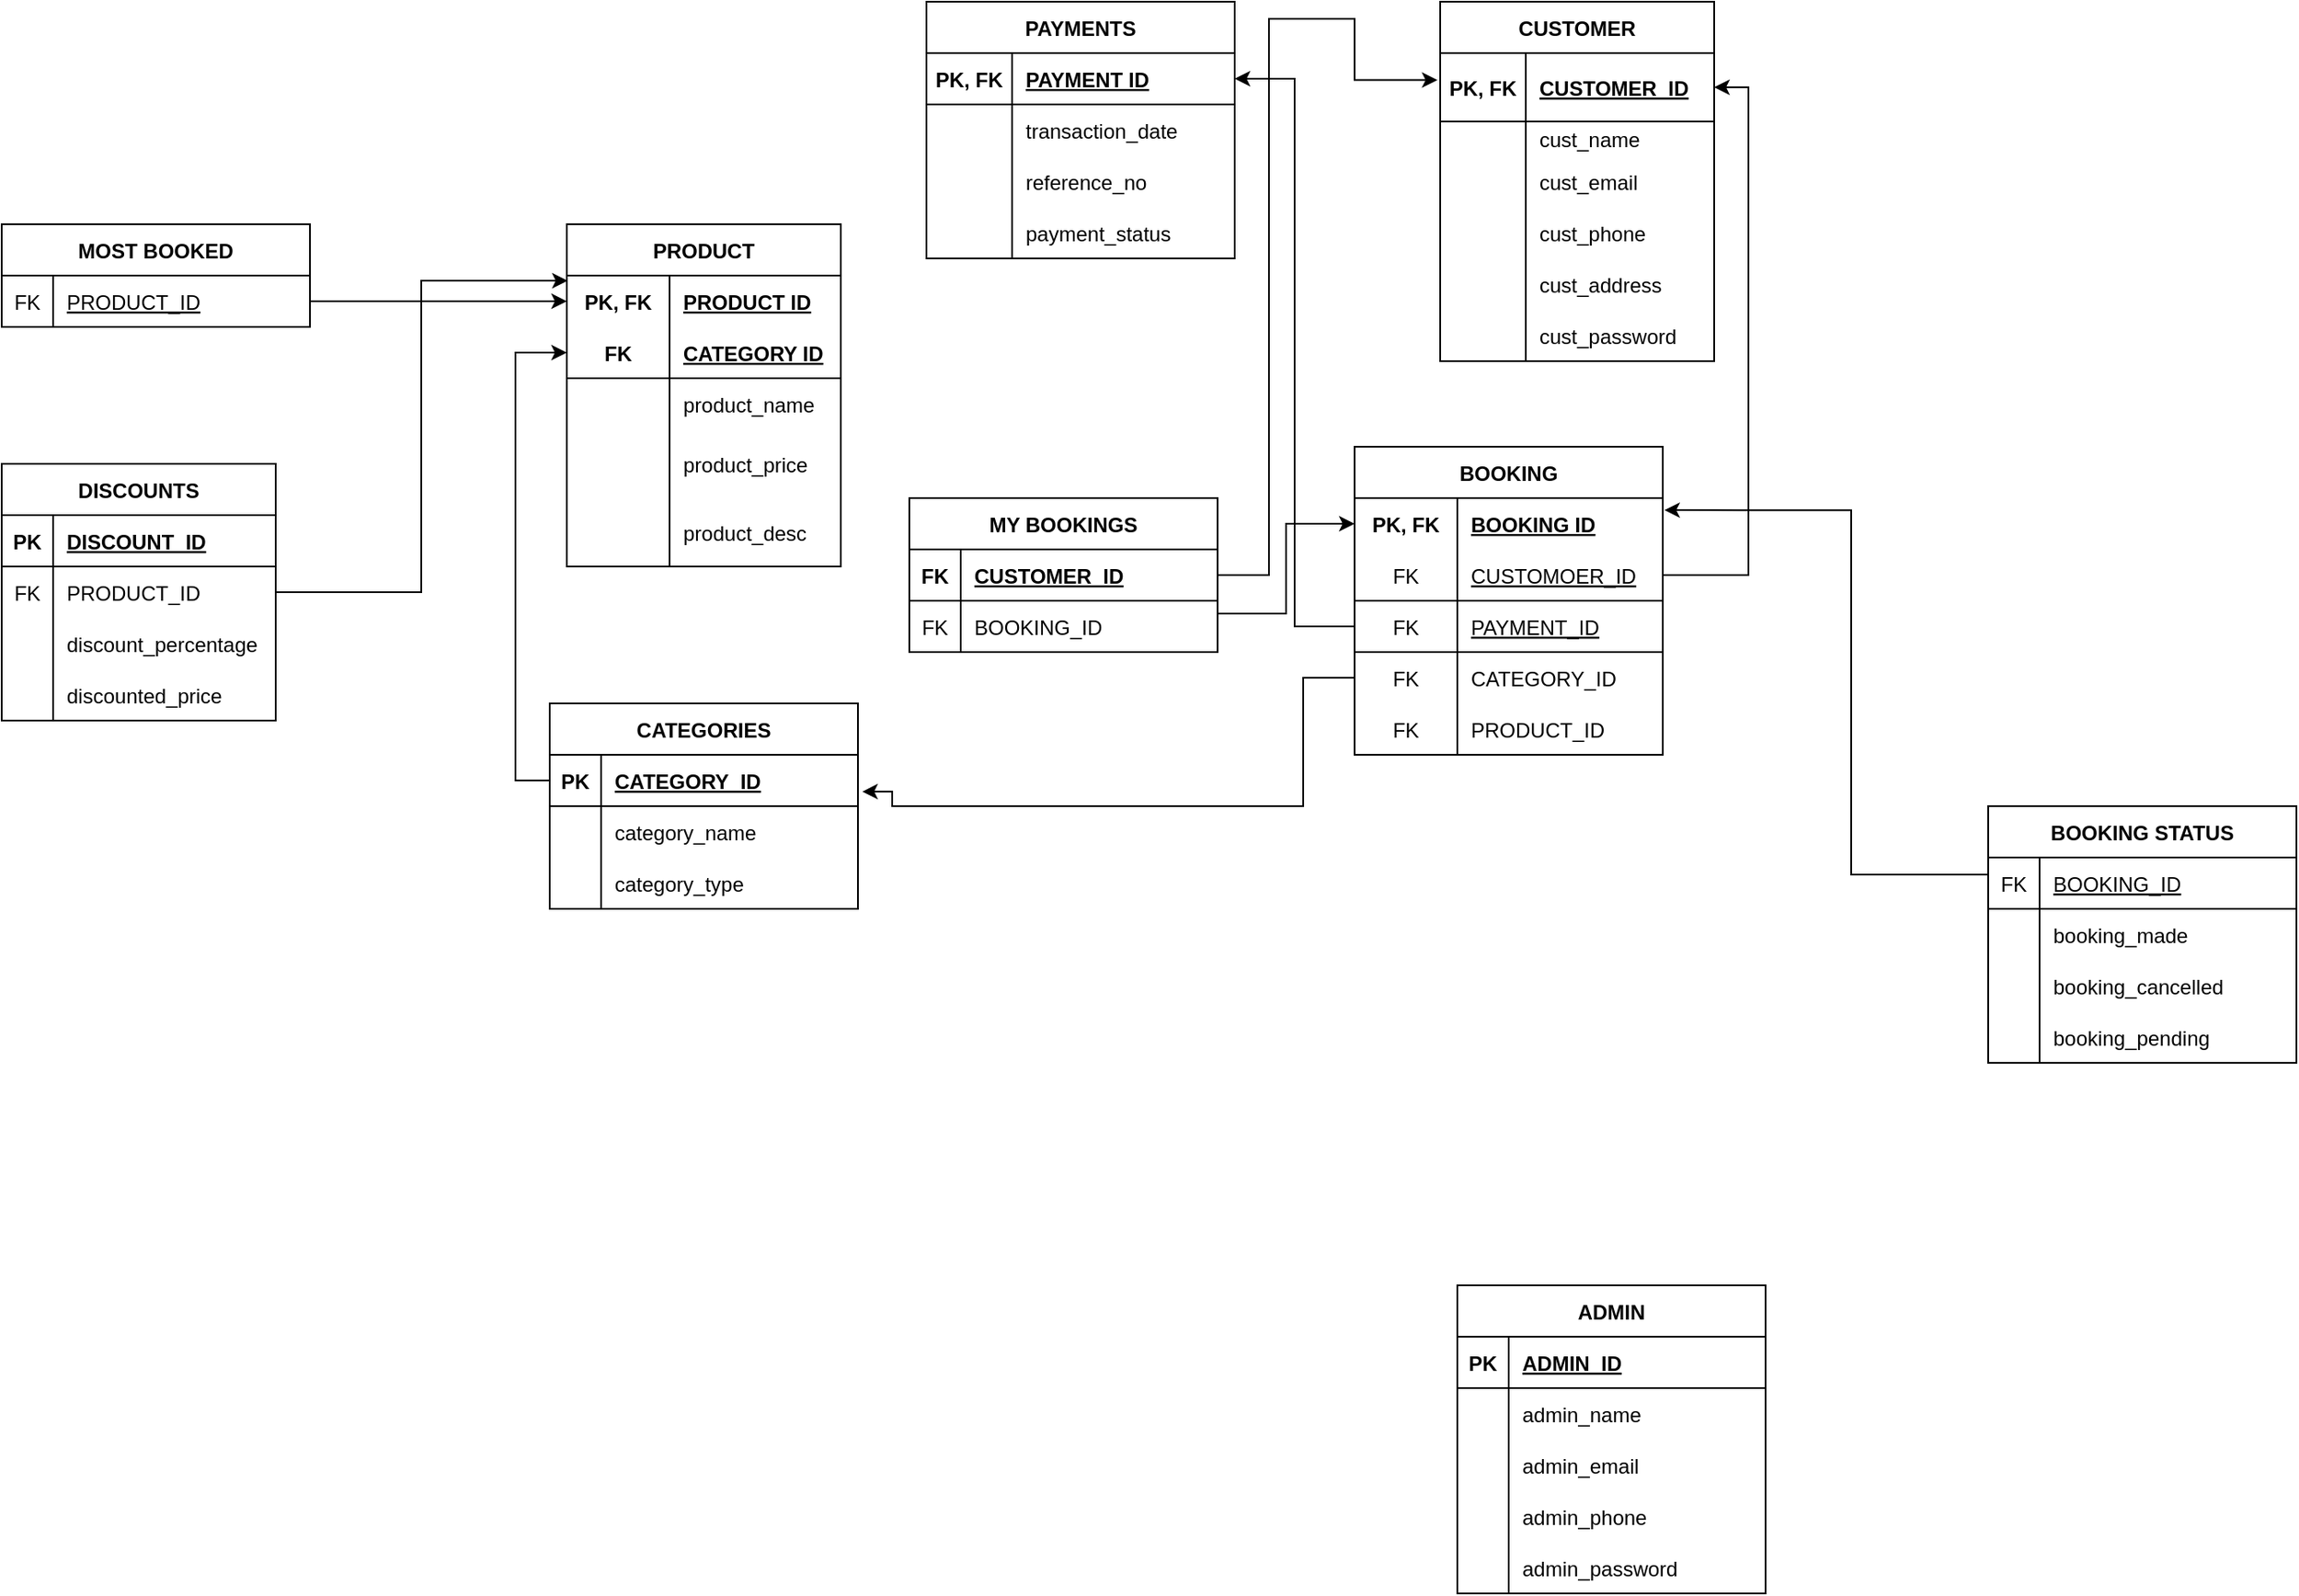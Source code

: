 <mxfile version="20.8.5" type="device"><diagram id="qH-B_JhoZUQrooYRnEQT" name="Page-1"><mxGraphModel dx="2759" dy="991" grid="1" gridSize="10" guides="1" tooltips="1" connect="1" arrows="1" fold="1" page="1" pageScale="1" pageWidth="850" pageHeight="1100" math="0" shadow="0"><root><mxCell id="0"/><mxCell id="1" parent="0"/><mxCell id="MkD4aKDcurR_k4sg-deX-5" value="CUSTOMER" style="shape=table;startSize=30;container=1;collapsible=1;childLayout=tableLayout;fixedRows=1;rowLines=0;fontStyle=1;align=center;resizeLast=1;" parent="1" vertex="1"><mxGeometry x="600" y="30" width="160" height="210" as="geometry"/></mxCell><mxCell id="MkD4aKDcurR_k4sg-deX-6" value="" style="shape=tableRow;horizontal=0;startSize=0;swimlaneHead=0;swimlaneBody=0;fillColor=none;collapsible=0;dropTarget=0;points=[[0,0.5],[1,0.5]];portConstraint=eastwest;top=0;left=0;right=0;bottom=1;" parent="MkD4aKDcurR_k4sg-deX-5" vertex="1"><mxGeometry y="30" width="160" height="40" as="geometry"/></mxCell><mxCell id="MkD4aKDcurR_k4sg-deX-7" value="PK, FK" style="shape=partialRectangle;connectable=0;fillColor=none;top=0;left=0;bottom=0;right=0;fontStyle=1;overflow=hidden;" parent="MkD4aKDcurR_k4sg-deX-6" vertex="1"><mxGeometry width="50" height="40" as="geometry"><mxRectangle width="50" height="40" as="alternateBounds"/></mxGeometry></mxCell><mxCell id="MkD4aKDcurR_k4sg-deX-8" value="CUSTOMER_ID" style="shape=partialRectangle;connectable=0;fillColor=none;top=0;left=0;bottom=0;right=0;align=left;spacingLeft=6;fontStyle=5;overflow=hidden;" parent="MkD4aKDcurR_k4sg-deX-6" vertex="1"><mxGeometry x="50" width="110" height="40" as="geometry"><mxRectangle width="110" height="40" as="alternateBounds"/></mxGeometry></mxCell><mxCell id="MkD4aKDcurR_k4sg-deX-9" value="" style="shape=tableRow;horizontal=0;startSize=0;swimlaneHead=0;swimlaneBody=0;fillColor=none;collapsible=0;dropTarget=0;points=[[0,0.5],[1,0.5]];portConstraint=eastwest;top=0;left=0;right=0;bottom=0;" parent="MkD4aKDcurR_k4sg-deX-5" vertex="1"><mxGeometry y="70" width="160" height="20" as="geometry"/></mxCell><mxCell id="MkD4aKDcurR_k4sg-deX-10" value="" style="shape=partialRectangle;connectable=0;fillColor=none;top=0;left=0;bottom=0;right=0;editable=1;overflow=hidden;" parent="MkD4aKDcurR_k4sg-deX-9" vertex="1"><mxGeometry width="50" height="20" as="geometry"><mxRectangle width="50" height="20" as="alternateBounds"/></mxGeometry></mxCell><mxCell id="MkD4aKDcurR_k4sg-deX-11" value="cust_name" style="shape=partialRectangle;connectable=0;fillColor=none;top=0;left=0;bottom=0;right=0;align=left;spacingLeft=6;overflow=hidden;" parent="MkD4aKDcurR_k4sg-deX-9" vertex="1"><mxGeometry x="50" width="110" height="20" as="geometry"><mxRectangle width="110" height="20" as="alternateBounds"/></mxGeometry></mxCell><mxCell id="MkD4aKDcurR_k4sg-deX-12" value="" style="shape=tableRow;horizontal=0;startSize=0;swimlaneHead=0;swimlaneBody=0;fillColor=none;collapsible=0;dropTarget=0;points=[[0,0.5],[1,0.5]];portConstraint=eastwest;top=0;left=0;right=0;bottom=0;" parent="MkD4aKDcurR_k4sg-deX-5" vertex="1"><mxGeometry y="90" width="160" height="30" as="geometry"/></mxCell><mxCell id="MkD4aKDcurR_k4sg-deX-13" value="" style="shape=partialRectangle;connectable=0;fillColor=none;top=0;left=0;bottom=0;right=0;editable=1;overflow=hidden;" parent="MkD4aKDcurR_k4sg-deX-12" vertex="1"><mxGeometry width="50" height="30" as="geometry"><mxRectangle width="50" height="30" as="alternateBounds"/></mxGeometry></mxCell><mxCell id="MkD4aKDcurR_k4sg-deX-14" value="cust_email" style="shape=partialRectangle;connectable=0;fillColor=none;top=0;left=0;bottom=0;right=0;align=left;spacingLeft=6;overflow=hidden;" parent="MkD4aKDcurR_k4sg-deX-12" vertex="1"><mxGeometry x="50" width="110" height="30" as="geometry"><mxRectangle width="110" height="30" as="alternateBounds"/></mxGeometry></mxCell><mxCell id="MkD4aKDcurR_k4sg-deX-15" value="" style="shape=tableRow;horizontal=0;startSize=0;swimlaneHead=0;swimlaneBody=0;fillColor=none;collapsible=0;dropTarget=0;points=[[0,0.5],[1,0.5]];portConstraint=eastwest;top=0;left=0;right=0;bottom=0;" parent="MkD4aKDcurR_k4sg-deX-5" vertex="1"><mxGeometry y="120" width="160" height="30" as="geometry"/></mxCell><mxCell id="MkD4aKDcurR_k4sg-deX-16" value="" style="shape=partialRectangle;connectable=0;fillColor=none;top=0;left=0;bottom=0;right=0;editable=1;overflow=hidden;" parent="MkD4aKDcurR_k4sg-deX-15" vertex="1"><mxGeometry width="50" height="30" as="geometry"><mxRectangle width="50" height="30" as="alternateBounds"/></mxGeometry></mxCell><mxCell id="MkD4aKDcurR_k4sg-deX-17" value="cust_phone" style="shape=partialRectangle;connectable=0;fillColor=none;top=0;left=0;bottom=0;right=0;align=left;spacingLeft=6;overflow=hidden;" parent="MkD4aKDcurR_k4sg-deX-15" vertex="1"><mxGeometry x="50" width="110" height="30" as="geometry"><mxRectangle width="110" height="30" as="alternateBounds"/></mxGeometry></mxCell><mxCell id="MkD4aKDcurR_k4sg-deX-24" style="shape=tableRow;horizontal=0;startSize=0;swimlaneHead=0;swimlaneBody=0;fillColor=none;collapsible=0;dropTarget=0;points=[[0,0.5],[1,0.5]];portConstraint=eastwest;top=0;left=0;right=0;bottom=0;" parent="MkD4aKDcurR_k4sg-deX-5" vertex="1"><mxGeometry y="150" width="160" height="30" as="geometry"/></mxCell><mxCell id="MkD4aKDcurR_k4sg-deX-25" style="shape=partialRectangle;connectable=0;fillColor=none;top=0;left=0;bottom=0;right=0;editable=1;overflow=hidden;" parent="MkD4aKDcurR_k4sg-deX-24" vertex="1"><mxGeometry width="50" height="30" as="geometry"><mxRectangle width="50" height="30" as="alternateBounds"/></mxGeometry></mxCell><mxCell id="MkD4aKDcurR_k4sg-deX-26" value="cust_address" style="shape=partialRectangle;connectable=0;fillColor=none;top=0;left=0;bottom=0;right=0;align=left;spacingLeft=6;overflow=hidden;" parent="MkD4aKDcurR_k4sg-deX-24" vertex="1"><mxGeometry x="50" width="110" height="30" as="geometry"><mxRectangle width="110" height="30" as="alternateBounds"/></mxGeometry></mxCell><mxCell id="MkD4aKDcurR_k4sg-deX-284" style="shape=tableRow;horizontal=0;startSize=0;swimlaneHead=0;swimlaneBody=0;fillColor=none;collapsible=0;dropTarget=0;points=[[0,0.5],[1,0.5]];portConstraint=eastwest;top=0;left=0;right=0;bottom=0;" parent="MkD4aKDcurR_k4sg-deX-5" vertex="1"><mxGeometry y="180" width="160" height="30" as="geometry"/></mxCell><mxCell id="MkD4aKDcurR_k4sg-deX-285" style="shape=partialRectangle;connectable=0;fillColor=none;top=0;left=0;bottom=0;right=0;editable=1;overflow=hidden;" parent="MkD4aKDcurR_k4sg-deX-284" vertex="1"><mxGeometry width="50" height="30" as="geometry"><mxRectangle width="50" height="30" as="alternateBounds"/></mxGeometry></mxCell><mxCell id="MkD4aKDcurR_k4sg-deX-286" value="cust_password" style="shape=partialRectangle;connectable=0;fillColor=none;top=0;left=0;bottom=0;right=0;align=left;spacingLeft=6;overflow=hidden;" parent="MkD4aKDcurR_k4sg-deX-284" vertex="1"><mxGeometry x="50" width="110" height="30" as="geometry"><mxRectangle width="110" height="30" as="alternateBounds"/></mxGeometry></mxCell><mxCell id="MkD4aKDcurR_k4sg-deX-40" value="PRODUCT" style="shape=table;startSize=30;container=1;collapsible=1;childLayout=tableLayout;fixedRows=1;rowLines=0;fontStyle=1;align=center;resizeLast=1;" parent="1" vertex="1"><mxGeometry x="90" y="160" width="160" height="200" as="geometry"/></mxCell><mxCell id="MkD4aKDcurR_k4sg-deX-41" value="" style="shape=tableRow;horizontal=0;startSize=0;swimlaneHead=0;swimlaneBody=0;fillColor=none;collapsible=0;dropTarget=0;points=[[0,0.5],[1,0.5]];portConstraint=eastwest;top=0;left=0;right=0;bottom=0;" parent="MkD4aKDcurR_k4sg-deX-40" vertex="1"><mxGeometry y="30" width="160" height="30" as="geometry"/></mxCell><mxCell id="MkD4aKDcurR_k4sg-deX-42" value="PK, FK" style="shape=partialRectangle;connectable=0;fillColor=none;top=0;left=0;bottom=0;right=0;fontStyle=1;overflow=hidden;" parent="MkD4aKDcurR_k4sg-deX-41" vertex="1"><mxGeometry width="60" height="30" as="geometry"><mxRectangle width="60" height="30" as="alternateBounds"/></mxGeometry></mxCell><mxCell id="MkD4aKDcurR_k4sg-deX-43" value="PRODUCT ID" style="shape=partialRectangle;connectable=0;fillColor=none;top=0;left=0;bottom=0;right=0;align=left;spacingLeft=6;fontStyle=5;overflow=hidden;" parent="MkD4aKDcurR_k4sg-deX-41" vertex="1"><mxGeometry x="60" width="100" height="30" as="geometry"><mxRectangle width="100" height="30" as="alternateBounds"/></mxGeometry></mxCell><mxCell id="MkD4aKDcurR_k4sg-deX-44" value="" style="shape=tableRow;horizontal=0;startSize=0;swimlaneHead=0;swimlaneBody=0;fillColor=none;collapsible=0;dropTarget=0;points=[[0,0.5],[1,0.5]];portConstraint=eastwest;top=0;left=0;right=0;bottom=1;" parent="MkD4aKDcurR_k4sg-deX-40" vertex="1"><mxGeometry y="60" width="160" height="30" as="geometry"/></mxCell><mxCell id="MkD4aKDcurR_k4sg-deX-45" value="FK" style="shape=partialRectangle;connectable=0;fillColor=none;top=0;left=0;bottom=0;right=0;fontStyle=1;overflow=hidden;" parent="MkD4aKDcurR_k4sg-deX-44" vertex="1"><mxGeometry width="60" height="30" as="geometry"><mxRectangle width="60" height="30" as="alternateBounds"/></mxGeometry></mxCell><mxCell id="MkD4aKDcurR_k4sg-deX-46" value="CATEGORY ID" style="shape=partialRectangle;connectable=0;fillColor=none;top=0;left=0;bottom=0;right=0;align=left;spacingLeft=6;fontStyle=5;overflow=hidden;" parent="MkD4aKDcurR_k4sg-deX-44" vertex="1"><mxGeometry x="60" width="100" height="30" as="geometry"><mxRectangle width="100" height="30" as="alternateBounds"/></mxGeometry></mxCell><mxCell id="MkD4aKDcurR_k4sg-deX-47" value="" style="shape=tableRow;horizontal=0;startSize=0;swimlaneHead=0;swimlaneBody=0;fillColor=none;collapsible=0;dropTarget=0;points=[[0,0.5],[1,0.5]];portConstraint=eastwest;top=0;left=0;right=0;bottom=0;" parent="MkD4aKDcurR_k4sg-deX-40" vertex="1"><mxGeometry y="90" width="160" height="30" as="geometry"/></mxCell><mxCell id="MkD4aKDcurR_k4sg-deX-48" value="" style="shape=partialRectangle;connectable=0;fillColor=none;top=0;left=0;bottom=0;right=0;editable=1;overflow=hidden;" parent="MkD4aKDcurR_k4sg-deX-47" vertex="1"><mxGeometry width="60" height="30" as="geometry"><mxRectangle width="60" height="30" as="alternateBounds"/></mxGeometry></mxCell><mxCell id="MkD4aKDcurR_k4sg-deX-49" value="product_name" style="shape=partialRectangle;connectable=0;fillColor=none;top=0;left=0;bottom=0;right=0;align=left;spacingLeft=6;overflow=hidden;" parent="MkD4aKDcurR_k4sg-deX-47" vertex="1"><mxGeometry x="60" width="100" height="30" as="geometry"><mxRectangle width="100" height="30" as="alternateBounds"/></mxGeometry></mxCell><mxCell id="MkD4aKDcurR_k4sg-deX-50" value="" style="shape=tableRow;horizontal=0;startSize=0;swimlaneHead=0;swimlaneBody=0;fillColor=none;collapsible=0;dropTarget=0;points=[[0,0.5],[1,0.5]];portConstraint=eastwest;top=0;left=0;right=0;bottom=0;" parent="MkD4aKDcurR_k4sg-deX-40" vertex="1"><mxGeometry y="120" width="160" height="40" as="geometry"/></mxCell><mxCell id="MkD4aKDcurR_k4sg-deX-51" value="" style="shape=partialRectangle;connectable=0;fillColor=none;top=0;left=0;bottom=0;right=0;editable=1;overflow=hidden;" parent="MkD4aKDcurR_k4sg-deX-50" vertex="1"><mxGeometry width="60" height="40" as="geometry"><mxRectangle width="60" height="40" as="alternateBounds"/></mxGeometry></mxCell><mxCell id="MkD4aKDcurR_k4sg-deX-52" value="product_price" style="shape=partialRectangle;connectable=0;fillColor=none;top=0;left=0;bottom=0;right=0;align=left;spacingLeft=6;overflow=hidden;" parent="MkD4aKDcurR_k4sg-deX-50" vertex="1"><mxGeometry x="60" width="100" height="40" as="geometry"><mxRectangle width="100" height="40" as="alternateBounds"/></mxGeometry></mxCell><mxCell id="MkD4aKDcurR_k4sg-deX-56" style="shape=tableRow;horizontal=0;startSize=0;swimlaneHead=0;swimlaneBody=0;fillColor=none;collapsible=0;dropTarget=0;points=[[0,0.5],[1,0.5]];portConstraint=eastwest;top=0;left=0;right=0;bottom=0;" parent="MkD4aKDcurR_k4sg-deX-40" vertex="1"><mxGeometry y="160" width="160" height="40" as="geometry"/></mxCell><mxCell id="MkD4aKDcurR_k4sg-deX-57" style="shape=partialRectangle;connectable=0;fillColor=none;top=0;left=0;bottom=0;right=0;editable=1;overflow=hidden;" parent="MkD4aKDcurR_k4sg-deX-56" vertex="1"><mxGeometry width="60" height="40" as="geometry"><mxRectangle width="60" height="40" as="alternateBounds"/></mxGeometry></mxCell><mxCell id="MkD4aKDcurR_k4sg-deX-58" value="product_desc" style="shape=partialRectangle;connectable=0;fillColor=none;top=0;left=0;bottom=0;right=0;align=left;spacingLeft=6;overflow=hidden;" parent="MkD4aKDcurR_k4sg-deX-56" vertex="1"><mxGeometry x="60" width="100" height="40" as="geometry"><mxRectangle width="100" height="40" as="alternateBounds"/></mxGeometry></mxCell><mxCell id="MkD4aKDcurR_k4sg-deX-89" style="edgeStyle=orthogonalEdgeStyle;rounded=0;orthogonalLoop=1;jettySize=auto;html=1;entryX=1;entryY=0.5;entryDx=0;entryDy=0;" parent="1" target="MkD4aKDcurR_k4sg-deX-44" edge="1"><mxGeometry relative="1" as="geometry"><mxPoint x="260" y="395" as="targetPoint"/><Array as="points"><mxPoint x="270" y="395"/><mxPoint x="270" y="235"/></Array></mxGeometry></mxCell><mxCell id="MkD4aKDcurR_k4sg-deX-90" value="CATEGORIES" style="shape=table;startSize=30;container=1;collapsible=1;childLayout=tableLayout;fixedRows=1;rowLines=0;fontStyle=1;align=center;resizeLast=1;" parent="1" vertex="1"><mxGeometry x="80" y="440" width="180" height="120" as="geometry"/></mxCell><mxCell id="MkD4aKDcurR_k4sg-deX-104" value="" style="shape=tableRow;horizontal=0;startSize=0;swimlaneHead=0;swimlaneBody=0;fillColor=none;collapsible=0;dropTarget=0;points=[[0,0.5],[1,0.5]];portConstraint=eastwest;top=0;left=0;right=0;bottom=1;" parent="MkD4aKDcurR_k4sg-deX-90" vertex="1"><mxGeometry y="30" width="180" height="30" as="geometry"/></mxCell><mxCell id="MkD4aKDcurR_k4sg-deX-105" value="PK" style="shape=partialRectangle;connectable=0;fillColor=none;top=0;left=0;bottom=0;right=0;fontStyle=1;overflow=hidden;" parent="MkD4aKDcurR_k4sg-deX-104" vertex="1"><mxGeometry width="30" height="30" as="geometry"><mxRectangle width="30" height="30" as="alternateBounds"/></mxGeometry></mxCell><mxCell id="MkD4aKDcurR_k4sg-deX-106" value="CATEGORY_ID" style="shape=partialRectangle;connectable=0;fillColor=none;top=0;left=0;bottom=0;right=0;align=left;spacingLeft=6;fontStyle=5;overflow=hidden;" parent="MkD4aKDcurR_k4sg-deX-104" vertex="1"><mxGeometry x="30" width="150" height="30" as="geometry"><mxRectangle width="150" height="30" as="alternateBounds"/></mxGeometry></mxCell><mxCell id="MkD4aKDcurR_k4sg-deX-94" value="" style="shape=tableRow;horizontal=0;startSize=0;swimlaneHead=0;swimlaneBody=0;fillColor=none;collapsible=0;dropTarget=0;points=[[0,0.5],[1,0.5]];portConstraint=eastwest;top=0;left=0;right=0;bottom=0;" parent="MkD4aKDcurR_k4sg-deX-90" vertex="1"><mxGeometry y="60" width="180" height="30" as="geometry"/></mxCell><mxCell id="MkD4aKDcurR_k4sg-deX-95" value="" style="shape=partialRectangle;connectable=0;fillColor=none;top=0;left=0;bottom=0;right=0;editable=1;overflow=hidden;" parent="MkD4aKDcurR_k4sg-deX-94" vertex="1"><mxGeometry width="30" height="30" as="geometry"><mxRectangle width="30" height="30" as="alternateBounds"/></mxGeometry></mxCell><mxCell id="MkD4aKDcurR_k4sg-deX-96" value="category_name" style="shape=partialRectangle;connectable=0;fillColor=none;top=0;left=0;bottom=0;right=0;align=left;spacingLeft=6;overflow=hidden;" parent="MkD4aKDcurR_k4sg-deX-94" vertex="1"><mxGeometry x="30" width="150" height="30" as="geometry"><mxRectangle width="150" height="30" as="alternateBounds"/></mxGeometry></mxCell><mxCell id="MkD4aKDcurR_k4sg-deX-97" value="" style="shape=tableRow;horizontal=0;startSize=0;swimlaneHead=0;swimlaneBody=0;fillColor=none;collapsible=0;dropTarget=0;points=[[0,0.5],[1,0.5]];portConstraint=eastwest;top=0;left=0;right=0;bottom=0;" parent="MkD4aKDcurR_k4sg-deX-90" vertex="1"><mxGeometry y="90" width="180" height="30" as="geometry"/></mxCell><mxCell id="MkD4aKDcurR_k4sg-deX-98" value="" style="shape=partialRectangle;connectable=0;fillColor=none;top=0;left=0;bottom=0;right=0;editable=1;overflow=hidden;" parent="MkD4aKDcurR_k4sg-deX-97" vertex="1"><mxGeometry width="30" height="30" as="geometry"><mxRectangle width="30" height="30" as="alternateBounds"/></mxGeometry></mxCell><mxCell id="MkD4aKDcurR_k4sg-deX-99" value="category_type" style="shape=partialRectangle;connectable=0;fillColor=none;top=0;left=0;bottom=0;right=0;align=left;spacingLeft=6;overflow=hidden;" parent="MkD4aKDcurR_k4sg-deX-97" vertex="1"><mxGeometry x="30" width="150" height="30" as="geometry"><mxRectangle width="150" height="30" as="alternateBounds"/></mxGeometry></mxCell><mxCell id="MkD4aKDcurR_k4sg-deX-107" style="edgeStyle=orthogonalEdgeStyle;rounded=0;orthogonalLoop=1;jettySize=auto;html=1;exitX=0;exitY=0.5;exitDx=0;exitDy=0;entryX=0;entryY=0.5;entryDx=0;entryDy=0;" parent="1" source="MkD4aKDcurR_k4sg-deX-104" target="MkD4aKDcurR_k4sg-deX-44" edge="1"><mxGeometry relative="1" as="geometry"><mxPoint x="50" y="230" as="targetPoint"/></mxGeometry></mxCell><mxCell id="MkD4aKDcurR_k4sg-deX-111" value="PAYMENTS" style="shape=table;startSize=30;container=1;collapsible=1;childLayout=tableLayout;fixedRows=1;rowLines=0;fontStyle=1;align=center;resizeLast=1;" parent="1" vertex="1"><mxGeometry x="300" y="30" width="180" height="150" as="geometry"/></mxCell><mxCell id="MkD4aKDcurR_k4sg-deX-112" value="" style="shape=tableRow;horizontal=0;startSize=0;swimlaneHead=0;swimlaneBody=0;fillColor=none;collapsible=0;dropTarget=0;points=[[0,0.5],[1,0.5]];portConstraint=eastwest;top=0;left=0;right=0;bottom=1;" parent="MkD4aKDcurR_k4sg-deX-111" vertex="1"><mxGeometry y="30" width="180" height="30" as="geometry"/></mxCell><mxCell id="MkD4aKDcurR_k4sg-deX-113" value="PK, FK" style="shape=partialRectangle;connectable=0;fillColor=none;top=0;left=0;bottom=0;right=0;fontStyle=1;overflow=hidden;" parent="MkD4aKDcurR_k4sg-deX-112" vertex="1"><mxGeometry width="50" height="30" as="geometry"><mxRectangle width="50" height="30" as="alternateBounds"/></mxGeometry></mxCell><mxCell id="MkD4aKDcurR_k4sg-deX-114" value="PAYMENT ID" style="shape=partialRectangle;connectable=0;fillColor=none;top=0;left=0;bottom=0;right=0;align=left;spacingLeft=6;fontStyle=5;overflow=hidden;" parent="MkD4aKDcurR_k4sg-deX-112" vertex="1"><mxGeometry x="50" width="130" height="30" as="geometry"><mxRectangle width="130" height="30" as="alternateBounds"/></mxGeometry></mxCell><mxCell id="MkD4aKDcurR_k4sg-deX-118" value="" style="shape=tableRow;horizontal=0;startSize=0;swimlaneHead=0;swimlaneBody=0;fillColor=none;collapsible=0;dropTarget=0;points=[[0,0.5],[1,0.5]];portConstraint=eastwest;top=0;left=0;right=0;bottom=0;" parent="MkD4aKDcurR_k4sg-deX-111" vertex="1"><mxGeometry y="60" width="180" height="30" as="geometry"/></mxCell><mxCell id="MkD4aKDcurR_k4sg-deX-119" value="" style="shape=partialRectangle;connectable=0;fillColor=none;top=0;left=0;bottom=0;right=0;editable=1;overflow=hidden;fontStyle=1" parent="MkD4aKDcurR_k4sg-deX-118" vertex="1"><mxGeometry width="50" height="30" as="geometry"><mxRectangle width="50" height="30" as="alternateBounds"/></mxGeometry></mxCell><mxCell id="MkD4aKDcurR_k4sg-deX-120" value="transaction_date" style="shape=partialRectangle;connectable=0;fillColor=none;top=0;left=0;bottom=0;right=0;align=left;spacingLeft=6;overflow=hidden;" parent="MkD4aKDcurR_k4sg-deX-118" vertex="1"><mxGeometry x="50" width="130" height="30" as="geometry"><mxRectangle width="130" height="30" as="alternateBounds"/></mxGeometry></mxCell><mxCell id="MkD4aKDcurR_k4sg-deX-162" style="shape=tableRow;horizontal=0;startSize=0;swimlaneHead=0;swimlaneBody=0;fillColor=none;collapsible=0;dropTarget=0;points=[[0,0.5],[1,0.5]];portConstraint=eastwest;top=0;left=0;right=0;bottom=0;" parent="MkD4aKDcurR_k4sg-deX-111" vertex="1"><mxGeometry y="90" width="180" height="30" as="geometry"/></mxCell><mxCell id="MkD4aKDcurR_k4sg-deX-163" style="shape=partialRectangle;connectable=0;fillColor=none;top=0;left=0;bottom=0;right=0;editable=1;overflow=hidden;fontStyle=1" parent="MkD4aKDcurR_k4sg-deX-162" vertex="1"><mxGeometry width="50" height="30" as="geometry"><mxRectangle width="50" height="30" as="alternateBounds"/></mxGeometry></mxCell><mxCell id="MkD4aKDcurR_k4sg-deX-164" value="reference_no" style="shape=partialRectangle;connectable=0;fillColor=none;top=0;left=0;bottom=0;right=0;align=left;spacingLeft=6;overflow=hidden;" parent="MkD4aKDcurR_k4sg-deX-162" vertex="1"><mxGeometry x="50" width="130" height="30" as="geometry"><mxRectangle width="130" height="30" as="alternateBounds"/></mxGeometry></mxCell><mxCell id="MkD4aKDcurR_k4sg-deX-165" style="shape=tableRow;horizontal=0;startSize=0;swimlaneHead=0;swimlaneBody=0;fillColor=none;collapsible=0;dropTarget=0;points=[[0,0.5],[1,0.5]];portConstraint=eastwest;top=0;left=0;right=0;bottom=0;" parent="MkD4aKDcurR_k4sg-deX-111" vertex="1"><mxGeometry y="120" width="180" height="30" as="geometry"/></mxCell><mxCell id="MkD4aKDcurR_k4sg-deX-166" style="shape=partialRectangle;connectable=0;fillColor=none;top=0;left=0;bottom=0;right=0;editable=1;overflow=hidden;fontStyle=1" parent="MkD4aKDcurR_k4sg-deX-165" vertex="1"><mxGeometry width="50" height="30" as="geometry"><mxRectangle width="50" height="30" as="alternateBounds"/></mxGeometry></mxCell><mxCell id="MkD4aKDcurR_k4sg-deX-167" value="payment_status" style="shape=partialRectangle;connectable=0;fillColor=none;top=0;left=0;bottom=0;right=0;align=left;spacingLeft=6;overflow=hidden;" parent="MkD4aKDcurR_k4sg-deX-165" vertex="1"><mxGeometry x="50" width="130" height="30" as="geometry"><mxRectangle width="130" height="30" as="alternateBounds"/></mxGeometry></mxCell><mxCell id="MkD4aKDcurR_k4sg-deX-137" value="BOOKING" style="shape=table;startSize=30;container=1;collapsible=1;childLayout=tableLayout;fixedRows=1;rowLines=0;fontStyle=1;align=center;resizeLast=1;" parent="1" vertex="1"><mxGeometry x="550" y="290" width="180" height="180" as="geometry"/></mxCell><mxCell id="MkD4aKDcurR_k4sg-deX-138" value="" style="shape=tableRow;horizontal=0;startSize=0;swimlaneHead=0;swimlaneBody=0;fillColor=none;collapsible=0;dropTarget=0;points=[[0,0.5],[1,0.5]];portConstraint=eastwest;top=0;left=0;right=0;bottom=0;" parent="MkD4aKDcurR_k4sg-deX-137" vertex="1"><mxGeometry y="30" width="180" height="30" as="geometry"/></mxCell><mxCell id="MkD4aKDcurR_k4sg-deX-139" value="PK, FK" style="shape=partialRectangle;connectable=0;fillColor=none;top=0;left=0;bottom=0;right=0;fontStyle=1;overflow=hidden;" parent="MkD4aKDcurR_k4sg-deX-138" vertex="1"><mxGeometry width="60" height="30" as="geometry"><mxRectangle width="60" height="30" as="alternateBounds"/></mxGeometry></mxCell><mxCell id="MkD4aKDcurR_k4sg-deX-140" value="BOOKING ID" style="shape=partialRectangle;connectable=0;fillColor=none;top=0;left=0;bottom=0;right=0;align=left;spacingLeft=6;fontStyle=5;overflow=hidden;" parent="MkD4aKDcurR_k4sg-deX-138" vertex="1"><mxGeometry x="60" width="120" height="30" as="geometry"><mxRectangle width="120" height="30" as="alternateBounds"/></mxGeometry></mxCell><mxCell id="MkD4aKDcurR_k4sg-deX-141" value="" style="shape=tableRow;horizontal=0;startSize=0;swimlaneHead=0;swimlaneBody=0;fillColor=none;collapsible=0;dropTarget=0;points=[[0,0.5],[1,0.5]];portConstraint=eastwest;top=0;left=0;right=0;bottom=1;" parent="MkD4aKDcurR_k4sg-deX-137" vertex="1"><mxGeometry y="60" width="180" height="30" as="geometry"/></mxCell><mxCell id="MkD4aKDcurR_k4sg-deX-142" value="FK" style="shape=partialRectangle;connectable=0;fillColor=none;top=0;left=0;bottom=0;right=0;fontStyle=0;overflow=hidden;" parent="MkD4aKDcurR_k4sg-deX-141" vertex="1"><mxGeometry width="60" height="30" as="geometry"><mxRectangle width="60" height="30" as="alternateBounds"/></mxGeometry></mxCell><mxCell id="MkD4aKDcurR_k4sg-deX-143" value="CUSTOMOER_ID" style="shape=partialRectangle;connectable=0;fillColor=none;top=0;left=0;bottom=0;right=0;align=left;spacingLeft=6;fontStyle=4;overflow=hidden;" parent="MkD4aKDcurR_k4sg-deX-141" vertex="1"><mxGeometry x="60" width="120" height="30" as="geometry"><mxRectangle width="120" height="30" as="alternateBounds"/></mxGeometry></mxCell><mxCell id="MkD4aKDcurR_k4sg-deX-150" style="shape=tableRow;horizontal=0;startSize=0;swimlaneHead=0;swimlaneBody=0;fillColor=none;collapsible=0;dropTarget=0;points=[[0,0.5],[1,0.5]];portConstraint=eastwest;top=0;left=0;right=0;bottom=1;" parent="MkD4aKDcurR_k4sg-deX-137" vertex="1"><mxGeometry y="90" width="180" height="30" as="geometry"/></mxCell><mxCell id="MkD4aKDcurR_k4sg-deX-151" value="FK" style="shape=partialRectangle;connectable=0;fillColor=none;top=0;left=0;bottom=0;right=0;fontStyle=0;overflow=hidden;" parent="MkD4aKDcurR_k4sg-deX-150" vertex="1"><mxGeometry width="60" height="30" as="geometry"><mxRectangle width="60" height="30" as="alternateBounds"/></mxGeometry></mxCell><mxCell id="MkD4aKDcurR_k4sg-deX-152" value="PAYMENT_ID" style="shape=partialRectangle;connectable=0;fillColor=none;top=0;left=0;bottom=0;right=0;align=left;spacingLeft=6;fontStyle=4;overflow=hidden;" parent="MkD4aKDcurR_k4sg-deX-150" vertex="1"><mxGeometry x="60" width="120" height="30" as="geometry"><mxRectangle width="120" height="30" as="alternateBounds"/></mxGeometry></mxCell><mxCell id="MkD4aKDcurR_k4sg-deX-144" value="" style="shape=tableRow;horizontal=0;startSize=0;swimlaneHead=0;swimlaneBody=0;fillColor=none;collapsible=0;dropTarget=0;points=[[0,0.5],[1,0.5]];portConstraint=eastwest;top=0;left=0;right=0;bottom=0;" parent="MkD4aKDcurR_k4sg-deX-137" vertex="1"><mxGeometry y="120" width="180" height="30" as="geometry"/></mxCell><mxCell id="MkD4aKDcurR_k4sg-deX-145" value="FK" style="shape=partialRectangle;connectable=0;fillColor=none;top=0;left=0;bottom=0;right=0;editable=1;overflow=hidden;" parent="MkD4aKDcurR_k4sg-deX-144" vertex="1"><mxGeometry width="60" height="30" as="geometry"><mxRectangle width="60" height="30" as="alternateBounds"/></mxGeometry></mxCell><mxCell id="MkD4aKDcurR_k4sg-deX-146" value="CATEGORY_ID" style="shape=partialRectangle;connectable=0;fillColor=none;top=0;left=0;bottom=0;right=0;align=left;spacingLeft=6;overflow=hidden;" parent="MkD4aKDcurR_k4sg-deX-144" vertex="1"><mxGeometry x="60" width="120" height="30" as="geometry"><mxRectangle width="120" height="30" as="alternateBounds"/></mxGeometry></mxCell><mxCell id="MkD4aKDcurR_k4sg-deX-147" value="" style="shape=tableRow;horizontal=0;startSize=0;swimlaneHead=0;swimlaneBody=0;fillColor=none;collapsible=0;dropTarget=0;points=[[0,0.5],[1,0.5]];portConstraint=eastwest;top=0;left=0;right=0;bottom=0;" parent="MkD4aKDcurR_k4sg-deX-137" vertex="1"><mxGeometry y="150" width="180" height="30" as="geometry"/></mxCell><mxCell id="MkD4aKDcurR_k4sg-deX-148" value="FK" style="shape=partialRectangle;connectable=0;fillColor=none;top=0;left=0;bottom=0;right=0;editable=1;overflow=hidden;" parent="MkD4aKDcurR_k4sg-deX-147" vertex="1"><mxGeometry width="60" height="30" as="geometry"><mxRectangle width="60" height="30" as="alternateBounds"/></mxGeometry></mxCell><mxCell id="MkD4aKDcurR_k4sg-deX-149" value="PRODUCT_ID" style="shape=partialRectangle;connectable=0;fillColor=none;top=0;left=0;bottom=0;right=0;align=left;spacingLeft=6;overflow=hidden;" parent="MkD4aKDcurR_k4sg-deX-147" vertex="1"><mxGeometry x="60" width="120" height="30" as="geometry"><mxRectangle width="120" height="30" as="alternateBounds"/></mxGeometry></mxCell><mxCell id="MkD4aKDcurR_k4sg-deX-159" style="edgeStyle=orthogonalEdgeStyle;rounded=0;orthogonalLoop=1;jettySize=auto;html=1;exitX=1;exitY=0.5;exitDx=0;exitDy=0;entryX=1;entryY=0.5;entryDx=0;entryDy=0;" parent="1" source="MkD4aKDcurR_k4sg-deX-141" target="MkD4aKDcurR_k4sg-deX-6" edge="1"><mxGeometry relative="1" as="geometry"/></mxCell><mxCell id="MkD4aKDcurR_k4sg-deX-160" style="edgeStyle=orthogonalEdgeStyle;rounded=0;orthogonalLoop=1;jettySize=auto;html=1;exitX=0;exitY=0.5;exitDx=0;exitDy=0;entryX=1;entryY=0.5;entryDx=0;entryDy=0;" parent="1" source="MkD4aKDcurR_k4sg-deX-150" target="MkD4aKDcurR_k4sg-deX-112" edge="1"><mxGeometry relative="1" as="geometry"><mxPoint x="500" y="73" as="targetPoint"/></mxGeometry></mxCell><mxCell id="MkD4aKDcurR_k4sg-deX-161" style="edgeStyle=orthogonalEdgeStyle;rounded=0;orthogonalLoop=1;jettySize=auto;html=1;exitX=0;exitY=0.5;exitDx=0;exitDy=0;entryX=1.014;entryY=0.718;entryDx=0;entryDy=0;entryPerimeter=0;" parent="1" source="MkD4aKDcurR_k4sg-deX-144" target="MkD4aKDcurR_k4sg-deX-104" edge="1"><mxGeometry relative="1" as="geometry"><Array as="points"><mxPoint x="520" y="425"/><mxPoint x="520" y="500"/><mxPoint x="280" y="500"/><mxPoint x="280" y="492"/></Array></mxGeometry></mxCell><mxCell id="MkD4aKDcurR_k4sg-deX-200" value="MOST BOOKED" style="shape=table;startSize=30;container=1;collapsible=1;childLayout=tableLayout;fixedRows=1;rowLines=0;fontStyle=1;align=center;resizeLast=1;" parent="1" vertex="1"><mxGeometry x="-240" y="160" width="180" height="60" as="geometry"/></mxCell><mxCell id="MkD4aKDcurR_k4sg-deX-201" value="" style="shape=tableRow;horizontal=0;startSize=0;swimlaneHead=0;swimlaneBody=0;fillColor=none;collapsible=0;dropTarget=0;points=[[0,0.5],[1,0.5]];portConstraint=eastwest;top=0;left=0;right=0;bottom=1;" parent="MkD4aKDcurR_k4sg-deX-200" vertex="1"><mxGeometry y="30" width="180" height="30" as="geometry"/></mxCell><mxCell id="MkD4aKDcurR_k4sg-deX-202" value="FK" style="shape=partialRectangle;connectable=0;fillColor=none;top=0;left=0;bottom=0;right=0;fontStyle=0;overflow=hidden;" parent="MkD4aKDcurR_k4sg-deX-201" vertex="1"><mxGeometry width="30" height="30" as="geometry"><mxRectangle width="30" height="30" as="alternateBounds"/></mxGeometry></mxCell><mxCell id="MkD4aKDcurR_k4sg-deX-203" value="PRODUCT_ID" style="shape=partialRectangle;connectable=0;fillColor=none;top=0;left=0;bottom=0;right=0;align=left;spacingLeft=6;fontStyle=4;overflow=hidden;" parent="MkD4aKDcurR_k4sg-deX-201" vertex="1"><mxGeometry x="30" width="150" height="30" as="geometry"><mxRectangle width="150" height="30" as="alternateBounds"/></mxGeometry></mxCell><mxCell id="MkD4aKDcurR_k4sg-deX-213" style="edgeStyle=orthogonalEdgeStyle;rounded=0;orthogonalLoop=1;jettySize=auto;html=1;exitX=1;exitY=0.5;exitDx=0;exitDy=0;entryX=0;entryY=0.5;entryDx=0;entryDy=0;" parent="1" source="MkD4aKDcurR_k4sg-deX-201" target="MkD4aKDcurR_k4sg-deX-41" edge="1"><mxGeometry relative="1" as="geometry"/></mxCell><mxCell id="MkD4aKDcurR_k4sg-deX-227" value="DISCOUNTS" style="shape=table;startSize=30;container=1;collapsible=1;childLayout=tableLayout;fixedRows=1;rowLines=0;fontStyle=1;align=center;resizeLast=1;" parent="1" vertex="1"><mxGeometry x="-240" y="300" width="160" height="150" as="geometry"/></mxCell><mxCell id="MkD4aKDcurR_k4sg-deX-228" value="" style="shape=tableRow;horizontal=0;startSize=0;swimlaneHead=0;swimlaneBody=0;fillColor=none;collapsible=0;dropTarget=0;points=[[0,0.5],[1,0.5]];portConstraint=eastwest;top=0;left=0;right=0;bottom=1;" parent="MkD4aKDcurR_k4sg-deX-227" vertex="1"><mxGeometry y="30" width="160" height="30" as="geometry"/></mxCell><mxCell id="MkD4aKDcurR_k4sg-deX-229" value="PK" style="shape=partialRectangle;connectable=0;fillColor=none;top=0;left=0;bottom=0;right=0;fontStyle=1;overflow=hidden;" parent="MkD4aKDcurR_k4sg-deX-228" vertex="1"><mxGeometry width="30" height="30" as="geometry"><mxRectangle width="30" height="30" as="alternateBounds"/></mxGeometry></mxCell><mxCell id="MkD4aKDcurR_k4sg-deX-230" value="DISCOUNT_ID" style="shape=partialRectangle;connectable=0;fillColor=none;top=0;left=0;bottom=0;right=0;align=left;spacingLeft=6;fontStyle=5;overflow=hidden;" parent="MkD4aKDcurR_k4sg-deX-228" vertex="1"><mxGeometry x="30" width="130" height="30" as="geometry"><mxRectangle width="130" height="30" as="alternateBounds"/></mxGeometry></mxCell><mxCell id="MkD4aKDcurR_k4sg-deX-231" value="" style="shape=tableRow;horizontal=0;startSize=0;swimlaneHead=0;swimlaneBody=0;fillColor=none;collapsible=0;dropTarget=0;points=[[0,0.5],[1,0.5]];portConstraint=eastwest;top=0;left=0;right=0;bottom=0;" parent="MkD4aKDcurR_k4sg-deX-227" vertex="1"><mxGeometry y="60" width="160" height="30" as="geometry"/></mxCell><mxCell id="MkD4aKDcurR_k4sg-deX-232" value="FK" style="shape=partialRectangle;connectable=0;fillColor=none;top=0;left=0;bottom=0;right=0;editable=1;overflow=hidden;" parent="MkD4aKDcurR_k4sg-deX-231" vertex="1"><mxGeometry width="30" height="30" as="geometry"><mxRectangle width="30" height="30" as="alternateBounds"/></mxGeometry></mxCell><mxCell id="MkD4aKDcurR_k4sg-deX-233" value="PRODUCT_ID" style="shape=partialRectangle;connectable=0;fillColor=none;top=0;left=0;bottom=0;right=0;align=left;spacingLeft=6;overflow=hidden;" parent="MkD4aKDcurR_k4sg-deX-231" vertex="1"><mxGeometry x="30" width="130" height="30" as="geometry"><mxRectangle width="130" height="30" as="alternateBounds"/></mxGeometry></mxCell><mxCell id="MkD4aKDcurR_k4sg-deX-234" value="" style="shape=tableRow;horizontal=0;startSize=0;swimlaneHead=0;swimlaneBody=0;fillColor=none;collapsible=0;dropTarget=0;points=[[0,0.5],[1,0.5]];portConstraint=eastwest;top=0;left=0;right=0;bottom=0;" parent="MkD4aKDcurR_k4sg-deX-227" vertex="1"><mxGeometry y="90" width="160" height="30" as="geometry"/></mxCell><mxCell id="MkD4aKDcurR_k4sg-deX-235" value="" style="shape=partialRectangle;connectable=0;fillColor=none;top=0;left=0;bottom=0;right=0;editable=1;overflow=hidden;" parent="MkD4aKDcurR_k4sg-deX-234" vertex="1"><mxGeometry width="30" height="30" as="geometry"><mxRectangle width="30" height="30" as="alternateBounds"/></mxGeometry></mxCell><mxCell id="MkD4aKDcurR_k4sg-deX-236" value="discount_percentage" style="shape=partialRectangle;connectable=0;fillColor=none;top=0;left=0;bottom=0;right=0;align=left;spacingLeft=6;overflow=hidden;" parent="MkD4aKDcurR_k4sg-deX-234" vertex="1"><mxGeometry x="30" width="130" height="30" as="geometry"><mxRectangle width="130" height="30" as="alternateBounds"/></mxGeometry></mxCell><mxCell id="MkD4aKDcurR_k4sg-deX-237" value="" style="shape=tableRow;horizontal=0;startSize=0;swimlaneHead=0;swimlaneBody=0;fillColor=none;collapsible=0;dropTarget=0;points=[[0,0.5],[1,0.5]];portConstraint=eastwest;top=0;left=0;right=0;bottom=0;" parent="MkD4aKDcurR_k4sg-deX-227" vertex="1"><mxGeometry y="120" width="160" height="30" as="geometry"/></mxCell><mxCell id="MkD4aKDcurR_k4sg-deX-238" value="" style="shape=partialRectangle;connectable=0;fillColor=none;top=0;left=0;bottom=0;right=0;editable=1;overflow=hidden;" parent="MkD4aKDcurR_k4sg-deX-237" vertex="1"><mxGeometry width="30" height="30" as="geometry"><mxRectangle width="30" height="30" as="alternateBounds"/></mxGeometry></mxCell><mxCell id="MkD4aKDcurR_k4sg-deX-239" value="discounted_price" style="shape=partialRectangle;connectable=0;fillColor=none;top=0;left=0;bottom=0;right=0;align=left;spacingLeft=6;overflow=hidden;" parent="MkD4aKDcurR_k4sg-deX-237" vertex="1"><mxGeometry x="30" width="130" height="30" as="geometry"><mxRectangle width="130" height="30" as="alternateBounds"/></mxGeometry></mxCell><mxCell id="MkD4aKDcurR_k4sg-deX-240" style="edgeStyle=orthogonalEdgeStyle;rounded=0;orthogonalLoop=1;jettySize=auto;html=1;exitX=1;exitY=0.5;exitDx=0;exitDy=0;entryX=0.003;entryY=0.1;entryDx=0;entryDy=0;entryPerimeter=0;" parent="1" source="MkD4aKDcurR_k4sg-deX-231" target="MkD4aKDcurR_k4sg-deX-41" edge="1"><mxGeometry relative="1" as="geometry"/></mxCell><mxCell id="MkD4aKDcurR_k4sg-deX-241" value="BOOKING STATUS" style="shape=table;startSize=30;container=1;collapsible=1;childLayout=tableLayout;fixedRows=1;rowLines=0;fontStyle=1;align=center;resizeLast=1;" parent="1" vertex="1"><mxGeometry x="920" y="500" width="180" height="150" as="geometry"/></mxCell><mxCell id="MkD4aKDcurR_k4sg-deX-242" value="" style="shape=tableRow;horizontal=0;startSize=0;swimlaneHead=0;swimlaneBody=0;fillColor=none;collapsible=0;dropTarget=0;points=[[0,0.5],[1,0.5]];portConstraint=eastwest;top=0;left=0;right=0;bottom=1;" parent="MkD4aKDcurR_k4sg-deX-241" vertex="1"><mxGeometry y="30" width="180" height="30" as="geometry"/></mxCell><mxCell id="MkD4aKDcurR_k4sg-deX-243" value="FK" style="shape=partialRectangle;connectable=0;fillColor=none;top=0;left=0;bottom=0;right=0;fontStyle=0;overflow=hidden;" parent="MkD4aKDcurR_k4sg-deX-242" vertex="1"><mxGeometry width="30" height="30" as="geometry"><mxRectangle width="30" height="30" as="alternateBounds"/></mxGeometry></mxCell><mxCell id="MkD4aKDcurR_k4sg-deX-244" value="BOOKING_ID" style="shape=partialRectangle;connectable=0;fillColor=none;top=0;left=0;bottom=0;right=0;align=left;spacingLeft=6;fontStyle=4;overflow=hidden;" parent="MkD4aKDcurR_k4sg-deX-242" vertex="1"><mxGeometry x="30" width="150" height="30" as="geometry"><mxRectangle width="150" height="30" as="alternateBounds"/></mxGeometry></mxCell><mxCell id="MkD4aKDcurR_k4sg-deX-245" value="" style="shape=tableRow;horizontal=0;startSize=0;swimlaneHead=0;swimlaneBody=0;fillColor=none;collapsible=0;dropTarget=0;points=[[0,0.5],[1,0.5]];portConstraint=eastwest;top=0;left=0;right=0;bottom=0;" parent="MkD4aKDcurR_k4sg-deX-241" vertex="1"><mxGeometry y="60" width="180" height="30" as="geometry"/></mxCell><mxCell id="MkD4aKDcurR_k4sg-deX-246" value="" style="shape=partialRectangle;connectable=0;fillColor=none;top=0;left=0;bottom=0;right=0;editable=1;overflow=hidden;" parent="MkD4aKDcurR_k4sg-deX-245" vertex="1"><mxGeometry width="30" height="30" as="geometry"><mxRectangle width="30" height="30" as="alternateBounds"/></mxGeometry></mxCell><mxCell id="MkD4aKDcurR_k4sg-deX-247" value="booking_made" style="shape=partialRectangle;connectable=0;fillColor=none;top=0;left=0;bottom=0;right=0;align=left;spacingLeft=6;overflow=hidden;" parent="MkD4aKDcurR_k4sg-deX-245" vertex="1"><mxGeometry x="30" width="150" height="30" as="geometry"><mxRectangle width="150" height="30" as="alternateBounds"/></mxGeometry></mxCell><mxCell id="MkD4aKDcurR_k4sg-deX-248" value="" style="shape=tableRow;horizontal=0;startSize=0;swimlaneHead=0;swimlaneBody=0;fillColor=none;collapsible=0;dropTarget=0;points=[[0,0.5],[1,0.5]];portConstraint=eastwest;top=0;left=0;right=0;bottom=0;" parent="MkD4aKDcurR_k4sg-deX-241" vertex="1"><mxGeometry y="90" width="180" height="30" as="geometry"/></mxCell><mxCell id="MkD4aKDcurR_k4sg-deX-249" value="" style="shape=partialRectangle;connectable=0;fillColor=none;top=0;left=0;bottom=0;right=0;editable=1;overflow=hidden;" parent="MkD4aKDcurR_k4sg-deX-248" vertex="1"><mxGeometry width="30" height="30" as="geometry"><mxRectangle width="30" height="30" as="alternateBounds"/></mxGeometry></mxCell><mxCell id="MkD4aKDcurR_k4sg-deX-250" value="booking_cancelled" style="shape=partialRectangle;connectable=0;fillColor=none;top=0;left=0;bottom=0;right=0;align=left;spacingLeft=6;overflow=hidden;" parent="MkD4aKDcurR_k4sg-deX-248" vertex="1"><mxGeometry x="30" width="150" height="30" as="geometry"><mxRectangle width="150" height="30" as="alternateBounds"/></mxGeometry></mxCell><mxCell id="MkD4aKDcurR_k4sg-deX-251" value="" style="shape=tableRow;horizontal=0;startSize=0;swimlaneHead=0;swimlaneBody=0;fillColor=none;collapsible=0;dropTarget=0;points=[[0,0.5],[1,0.5]];portConstraint=eastwest;top=0;left=0;right=0;bottom=0;" parent="MkD4aKDcurR_k4sg-deX-241" vertex="1"><mxGeometry y="120" width="180" height="30" as="geometry"/></mxCell><mxCell id="MkD4aKDcurR_k4sg-deX-252" value="" style="shape=partialRectangle;connectable=0;fillColor=none;top=0;left=0;bottom=0;right=0;editable=1;overflow=hidden;" parent="MkD4aKDcurR_k4sg-deX-251" vertex="1"><mxGeometry width="30" height="30" as="geometry"><mxRectangle width="30" height="30" as="alternateBounds"/></mxGeometry></mxCell><mxCell id="MkD4aKDcurR_k4sg-deX-253" value="booking_pending" style="shape=partialRectangle;connectable=0;fillColor=none;top=0;left=0;bottom=0;right=0;align=left;spacingLeft=6;overflow=hidden;" parent="MkD4aKDcurR_k4sg-deX-251" vertex="1"><mxGeometry x="30" width="150" height="30" as="geometry"><mxRectangle width="150" height="30" as="alternateBounds"/></mxGeometry></mxCell><mxCell id="MkD4aKDcurR_k4sg-deX-255" style="edgeStyle=orthogonalEdgeStyle;rounded=0;orthogonalLoop=1;jettySize=auto;html=1;exitX=0;exitY=0.5;exitDx=0;exitDy=0;entryX=1.005;entryY=0.235;entryDx=0;entryDy=0;entryPerimeter=0;" parent="1" source="MkD4aKDcurR_k4sg-deX-242" target="MkD4aKDcurR_k4sg-deX-138" edge="1"><mxGeometry relative="1" as="geometry"><Array as="points"><mxPoint x="920" y="540"/><mxPoint x="840" y="540"/><mxPoint x="840" y="327"/></Array></mxGeometry></mxCell><mxCell id="MkD4aKDcurR_k4sg-deX-268" value="ADMIN" style="shape=table;startSize=30;container=1;collapsible=1;childLayout=tableLayout;fixedRows=1;rowLines=0;fontStyle=1;align=center;resizeLast=1;" parent="1" vertex="1"><mxGeometry x="610" y="780" width="180" height="180" as="geometry"/></mxCell><mxCell id="MkD4aKDcurR_k4sg-deX-269" value="" style="shape=tableRow;horizontal=0;startSize=0;swimlaneHead=0;swimlaneBody=0;fillColor=none;collapsible=0;dropTarget=0;points=[[0,0.5],[1,0.5]];portConstraint=eastwest;top=0;left=0;right=0;bottom=1;" parent="MkD4aKDcurR_k4sg-deX-268" vertex="1"><mxGeometry y="30" width="180" height="30" as="geometry"/></mxCell><mxCell id="MkD4aKDcurR_k4sg-deX-270" value="PK" style="shape=partialRectangle;connectable=0;fillColor=none;top=0;left=0;bottom=0;right=0;fontStyle=1;overflow=hidden;" parent="MkD4aKDcurR_k4sg-deX-269" vertex="1"><mxGeometry width="30" height="30" as="geometry"><mxRectangle width="30" height="30" as="alternateBounds"/></mxGeometry></mxCell><mxCell id="MkD4aKDcurR_k4sg-deX-271" value="ADMIN_ID" style="shape=partialRectangle;connectable=0;fillColor=none;top=0;left=0;bottom=0;right=0;align=left;spacingLeft=6;fontStyle=5;overflow=hidden;" parent="MkD4aKDcurR_k4sg-deX-269" vertex="1"><mxGeometry x="30" width="150" height="30" as="geometry"><mxRectangle width="150" height="30" as="alternateBounds"/></mxGeometry></mxCell><mxCell id="MkD4aKDcurR_k4sg-deX-272" value="" style="shape=tableRow;horizontal=0;startSize=0;swimlaneHead=0;swimlaneBody=0;fillColor=none;collapsible=0;dropTarget=0;points=[[0,0.5],[1,0.5]];portConstraint=eastwest;top=0;left=0;right=0;bottom=0;" parent="MkD4aKDcurR_k4sg-deX-268" vertex="1"><mxGeometry y="60" width="180" height="30" as="geometry"/></mxCell><mxCell id="MkD4aKDcurR_k4sg-deX-273" value="" style="shape=partialRectangle;connectable=0;fillColor=none;top=0;left=0;bottom=0;right=0;editable=1;overflow=hidden;" parent="MkD4aKDcurR_k4sg-deX-272" vertex="1"><mxGeometry width="30" height="30" as="geometry"><mxRectangle width="30" height="30" as="alternateBounds"/></mxGeometry></mxCell><mxCell id="MkD4aKDcurR_k4sg-deX-274" value="admin_name" style="shape=partialRectangle;connectable=0;fillColor=none;top=0;left=0;bottom=0;right=0;align=left;spacingLeft=6;overflow=hidden;" parent="MkD4aKDcurR_k4sg-deX-272" vertex="1"><mxGeometry x="30" width="150" height="30" as="geometry"><mxRectangle width="150" height="30" as="alternateBounds"/></mxGeometry></mxCell><mxCell id="MkD4aKDcurR_k4sg-deX-275" value="" style="shape=tableRow;horizontal=0;startSize=0;swimlaneHead=0;swimlaneBody=0;fillColor=none;collapsible=0;dropTarget=0;points=[[0,0.5],[1,0.5]];portConstraint=eastwest;top=0;left=0;right=0;bottom=0;" parent="MkD4aKDcurR_k4sg-deX-268" vertex="1"><mxGeometry y="90" width="180" height="30" as="geometry"/></mxCell><mxCell id="MkD4aKDcurR_k4sg-deX-276" value="" style="shape=partialRectangle;connectable=0;fillColor=none;top=0;left=0;bottom=0;right=0;editable=1;overflow=hidden;" parent="MkD4aKDcurR_k4sg-deX-275" vertex="1"><mxGeometry width="30" height="30" as="geometry"><mxRectangle width="30" height="30" as="alternateBounds"/></mxGeometry></mxCell><mxCell id="MkD4aKDcurR_k4sg-deX-277" value="admin_email" style="shape=partialRectangle;connectable=0;fillColor=none;top=0;left=0;bottom=0;right=0;align=left;spacingLeft=6;overflow=hidden;" parent="MkD4aKDcurR_k4sg-deX-275" vertex="1"><mxGeometry x="30" width="150" height="30" as="geometry"><mxRectangle width="150" height="30" as="alternateBounds"/></mxGeometry></mxCell><mxCell id="MkD4aKDcurR_k4sg-deX-278" value="" style="shape=tableRow;horizontal=0;startSize=0;swimlaneHead=0;swimlaneBody=0;fillColor=none;collapsible=0;dropTarget=0;points=[[0,0.5],[1,0.5]];portConstraint=eastwest;top=0;left=0;right=0;bottom=0;" parent="MkD4aKDcurR_k4sg-deX-268" vertex="1"><mxGeometry y="120" width="180" height="30" as="geometry"/></mxCell><mxCell id="MkD4aKDcurR_k4sg-deX-279" value="" style="shape=partialRectangle;connectable=0;fillColor=none;top=0;left=0;bottom=0;right=0;editable=1;overflow=hidden;" parent="MkD4aKDcurR_k4sg-deX-278" vertex="1"><mxGeometry width="30" height="30" as="geometry"><mxRectangle width="30" height="30" as="alternateBounds"/></mxGeometry></mxCell><mxCell id="MkD4aKDcurR_k4sg-deX-280" value="admin_phone" style="shape=partialRectangle;connectable=0;fillColor=none;top=0;left=0;bottom=0;right=0;align=left;spacingLeft=6;overflow=hidden;" parent="MkD4aKDcurR_k4sg-deX-278" vertex="1"><mxGeometry x="30" width="150" height="30" as="geometry"><mxRectangle width="150" height="30" as="alternateBounds"/></mxGeometry></mxCell><mxCell id="MkD4aKDcurR_k4sg-deX-281" style="shape=tableRow;horizontal=0;startSize=0;swimlaneHead=0;swimlaneBody=0;fillColor=none;collapsible=0;dropTarget=0;points=[[0,0.5],[1,0.5]];portConstraint=eastwest;top=0;left=0;right=0;bottom=0;" parent="MkD4aKDcurR_k4sg-deX-268" vertex="1"><mxGeometry y="150" width="180" height="30" as="geometry"/></mxCell><mxCell id="MkD4aKDcurR_k4sg-deX-282" style="shape=partialRectangle;connectable=0;fillColor=none;top=0;left=0;bottom=0;right=0;editable=1;overflow=hidden;" parent="MkD4aKDcurR_k4sg-deX-281" vertex="1"><mxGeometry width="30" height="30" as="geometry"><mxRectangle width="30" height="30" as="alternateBounds"/></mxGeometry></mxCell><mxCell id="MkD4aKDcurR_k4sg-deX-283" value="admin_password" style="shape=partialRectangle;connectable=0;fillColor=none;top=0;left=0;bottom=0;right=0;align=left;spacingLeft=6;overflow=hidden;" parent="MkD4aKDcurR_k4sg-deX-281" vertex="1"><mxGeometry x="30" width="150" height="30" as="geometry"><mxRectangle width="150" height="30" as="alternateBounds"/></mxGeometry></mxCell><mxCell id="2a4wcYBKKLfx37Zl8P4W-14" style="edgeStyle=orthogonalEdgeStyle;rounded=0;orthogonalLoop=1;jettySize=auto;html=1;exitX=1;exitY=0.75;exitDx=0;exitDy=0;entryX=0;entryY=0.5;entryDx=0;entryDy=0;" edge="1" parent="1" source="2a4wcYBKKLfx37Zl8P4W-1" target="MkD4aKDcurR_k4sg-deX-138"><mxGeometry relative="1" as="geometry"/></mxCell><mxCell id="2a4wcYBKKLfx37Zl8P4W-1" value="MY BOOKINGS" style="shape=table;startSize=30;container=1;collapsible=1;childLayout=tableLayout;fixedRows=1;rowLines=0;fontStyle=1;align=center;resizeLast=1;" vertex="1" parent="1"><mxGeometry x="290" y="320" width="180" height="90" as="geometry"/></mxCell><mxCell id="2a4wcYBKKLfx37Zl8P4W-2" value="" style="shape=tableRow;horizontal=0;startSize=0;swimlaneHead=0;swimlaneBody=0;fillColor=none;collapsible=0;dropTarget=0;points=[[0,0.5],[1,0.5]];portConstraint=eastwest;top=0;left=0;right=0;bottom=1;" vertex="1" parent="2a4wcYBKKLfx37Zl8P4W-1"><mxGeometry y="30" width="180" height="30" as="geometry"/></mxCell><mxCell id="2a4wcYBKKLfx37Zl8P4W-3" value="FK" style="shape=partialRectangle;connectable=0;fillColor=none;top=0;left=0;bottom=0;right=0;fontStyle=1;overflow=hidden;" vertex="1" parent="2a4wcYBKKLfx37Zl8P4W-2"><mxGeometry width="30" height="30" as="geometry"><mxRectangle width="30" height="30" as="alternateBounds"/></mxGeometry></mxCell><mxCell id="2a4wcYBKKLfx37Zl8P4W-4" value="CUSTOMER_ID" style="shape=partialRectangle;connectable=0;fillColor=none;top=0;left=0;bottom=0;right=0;align=left;spacingLeft=6;fontStyle=5;overflow=hidden;" vertex="1" parent="2a4wcYBKKLfx37Zl8P4W-2"><mxGeometry x="30" width="150" height="30" as="geometry"><mxRectangle width="150" height="30" as="alternateBounds"/></mxGeometry></mxCell><mxCell id="2a4wcYBKKLfx37Zl8P4W-5" value="" style="shape=tableRow;horizontal=0;startSize=0;swimlaneHead=0;swimlaneBody=0;fillColor=none;collapsible=0;dropTarget=0;points=[[0,0.5],[1,0.5]];portConstraint=eastwest;top=0;left=0;right=0;bottom=0;" vertex="1" parent="2a4wcYBKKLfx37Zl8P4W-1"><mxGeometry y="60" width="180" height="30" as="geometry"/></mxCell><mxCell id="2a4wcYBKKLfx37Zl8P4W-6" value="FK" style="shape=partialRectangle;connectable=0;fillColor=none;top=0;left=0;bottom=0;right=0;editable=1;overflow=hidden;" vertex="1" parent="2a4wcYBKKLfx37Zl8P4W-5"><mxGeometry width="30" height="30" as="geometry"><mxRectangle width="30" height="30" as="alternateBounds"/></mxGeometry></mxCell><mxCell id="2a4wcYBKKLfx37Zl8P4W-7" value="BOOKING_ID" style="shape=partialRectangle;connectable=0;fillColor=none;top=0;left=0;bottom=0;right=0;align=left;spacingLeft=6;overflow=hidden;" vertex="1" parent="2a4wcYBKKLfx37Zl8P4W-5"><mxGeometry x="30" width="150" height="30" as="geometry"><mxRectangle width="150" height="30" as="alternateBounds"/></mxGeometry></mxCell><mxCell id="2a4wcYBKKLfx37Zl8P4W-15" style="edgeStyle=orthogonalEdgeStyle;rounded=0;orthogonalLoop=1;jettySize=auto;html=1;exitX=1;exitY=0.5;exitDx=0;exitDy=0;entryX=-0.01;entryY=0.395;entryDx=0;entryDy=0;entryPerimeter=0;" edge="1" parent="1" source="2a4wcYBKKLfx37Zl8P4W-2" target="MkD4aKDcurR_k4sg-deX-6"><mxGeometry relative="1" as="geometry"><Array as="points"><mxPoint x="500" y="365"/><mxPoint x="500" y="40"/><mxPoint x="550" y="40"/><mxPoint x="550" y="76"/></Array></mxGeometry></mxCell></root></mxGraphModel></diagram></mxfile>
